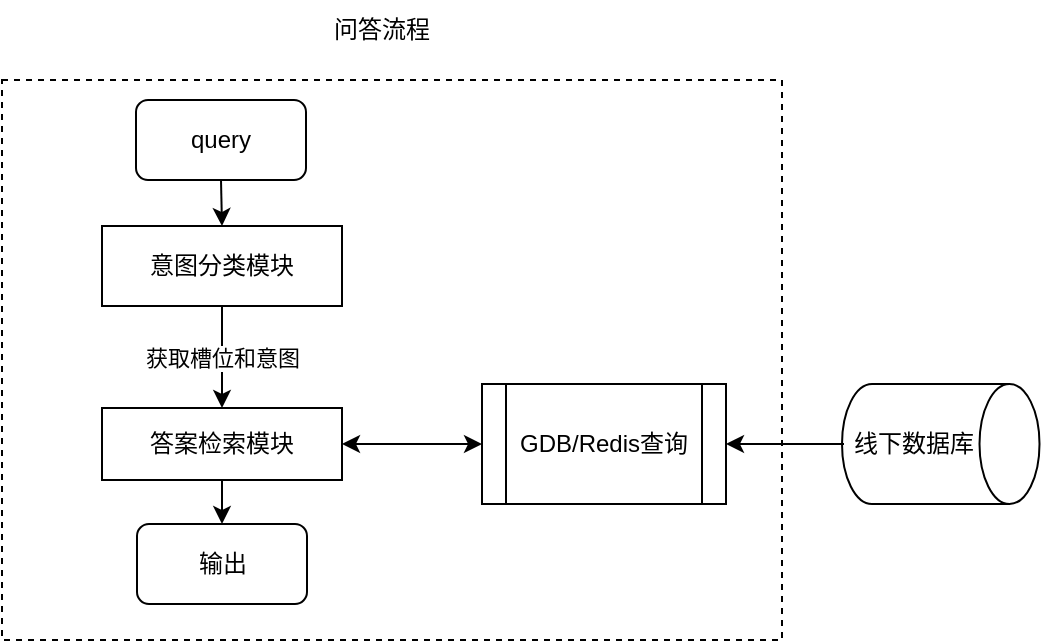 <mxfile version="17.2.4" type="github">
  <diagram id="6RC7iBabOtnVHBTeq4JV" name="Page-1">
    <mxGraphModel dx="946" dy="492" grid="0" gridSize="10" guides="1" tooltips="1" connect="1" arrows="1" fold="1" page="1" pageScale="1" pageWidth="827" pageHeight="1169" background="none" math="0" shadow="0">
      <root>
        <mxCell id="0" />
        <mxCell id="1" parent="0" />
        <mxCell id="ZdLXKdvELdwPqPsLQlgz-3" value="" style="rounded=0;whiteSpace=wrap;html=1;dashed=1;" vertex="1" parent="1">
          <mxGeometry x="90" y="640" width="390" height="280" as="geometry" />
        </mxCell>
        <mxCell id="ZdLXKdvELdwPqPsLQlgz-4" value="问答流程" style="text;html=1;strokeColor=none;fillColor=none;align=center;verticalAlign=middle;whiteSpace=wrap;rounded=0;dashed=1;" vertex="1" parent="1">
          <mxGeometry x="250" y="600" width="60" height="30" as="geometry" />
        </mxCell>
        <mxCell id="ZdLXKdvELdwPqPsLQlgz-11" style="edgeStyle=orthogonalEdgeStyle;rounded=0;orthogonalLoop=1;jettySize=auto;html=1;exitX=0.5;exitY=1;exitDx=0;exitDy=0;entryX=0.5;entryY=0;entryDx=0;entryDy=0;" edge="1" parent="1" source="ZdLXKdvELdwPqPsLQlgz-5" target="ZdLXKdvELdwPqPsLQlgz-10">
          <mxGeometry relative="1" as="geometry" />
        </mxCell>
        <mxCell id="ZdLXKdvELdwPqPsLQlgz-5" value="query" style="rounded=1;whiteSpace=wrap;html=1;" vertex="1" parent="1">
          <mxGeometry x="157" y="650" width="85" height="40" as="geometry" />
        </mxCell>
        <mxCell id="ZdLXKdvELdwPqPsLQlgz-13" value="" style="edgeStyle=orthogonalEdgeStyle;rounded=0;orthogonalLoop=1;jettySize=auto;html=1;" edge="1" parent="1" source="ZdLXKdvELdwPqPsLQlgz-10" target="ZdLXKdvELdwPqPsLQlgz-12">
          <mxGeometry relative="1" as="geometry" />
        </mxCell>
        <mxCell id="ZdLXKdvELdwPqPsLQlgz-14" value="获取槽位和意图" style="edgeLabel;html=1;align=center;verticalAlign=middle;resizable=0;points=[];" vertex="1" connectable="0" parent="ZdLXKdvELdwPqPsLQlgz-13">
          <mxGeometry x="-0.333" y="-1" relative="1" as="geometry">
            <mxPoint x="1" y="9" as="offset" />
          </mxGeometry>
        </mxCell>
        <mxCell id="ZdLXKdvELdwPqPsLQlgz-10" value="意图分类模块" style="rounded=0;whiteSpace=wrap;html=1;" vertex="1" parent="1">
          <mxGeometry x="140" y="713" width="120" height="40" as="geometry" />
        </mxCell>
        <mxCell id="ZdLXKdvELdwPqPsLQlgz-17" value="" style="edgeStyle=orthogonalEdgeStyle;rounded=0;orthogonalLoop=1;jettySize=auto;html=1;" edge="1" parent="1" source="ZdLXKdvELdwPqPsLQlgz-12" target="ZdLXKdvELdwPqPsLQlgz-16">
          <mxGeometry relative="1" as="geometry" />
        </mxCell>
        <mxCell id="ZdLXKdvELdwPqPsLQlgz-19" value="" style="edgeStyle=orthogonalEdgeStyle;rounded=0;orthogonalLoop=1;jettySize=auto;html=1;startArrow=classic;startFill=1;" edge="1" parent="1" source="ZdLXKdvELdwPqPsLQlgz-12" target="ZdLXKdvELdwPqPsLQlgz-18">
          <mxGeometry relative="1" as="geometry" />
        </mxCell>
        <mxCell id="ZdLXKdvELdwPqPsLQlgz-12" value="答案检索模块" style="whiteSpace=wrap;html=1;rounded=0;" vertex="1" parent="1">
          <mxGeometry x="140" y="804" width="120" height="36" as="geometry" />
        </mxCell>
        <mxCell id="ZdLXKdvELdwPqPsLQlgz-16" value="输出" style="rounded=1;whiteSpace=wrap;html=1;" vertex="1" parent="1">
          <mxGeometry x="157.5" y="862" width="85" height="40" as="geometry" />
        </mxCell>
        <mxCell id="ZdLXKdvELdwPqPsLQlgz-18" value="GDB/Redis查询" style="shape=process;whiteSpace=wrap;html=1;backgroundOutline=1;rounded=0;" vertex="1" parent="1">
          <mxGeometry x="330" y="792" width="122" height="60" as="geometry" />
        </mxCell>
        <mxCell id="ZdLXKdvELdwPqPsLQlgz-20" value="" style="shape=cylinder3;whiteSpace=wrap;html=1;boundedLbl=1;backgroundOutline=1;size=15;rotation=90;" vertex="1" parent="1">
          <mxGeometry x="529.38" y="772.63" width="60" height="98.75" as="geometry" />
        </mxCell>
        <mxCell id="ZdLXKdvELdwPqPsLQlgz-24" value="" style="edgeStyle=orthogonalEdgeStyle;rounded=0;orthogonalLoop=1;jettySize=auto;html=1;" edge="1" parent="1" source="ZdLXKdvELdwPqPsLQlgz-22" target="ZdLXKdvELdwPqPsLQlgz-18">
          <mxGeometry relative="1" as="geometry" />
        </mxCell>
        <mxCell id="ZdLXKdvELdwPqPsLQlgz-22" value="线下数据库" style="text;html=1;strokeColor=none;fillColor=none;align=center;verticalAlign=middle;whiteSpace=wrap;rounded=0;dashed=1;" vertex="1" parent="1">
          <mxGeometry x="511" y="807" width="70" height="30" as="geometry" />
        </mxCell>
      </root>
    </mxGraphModel>
  </diagram>
</mxfile>
